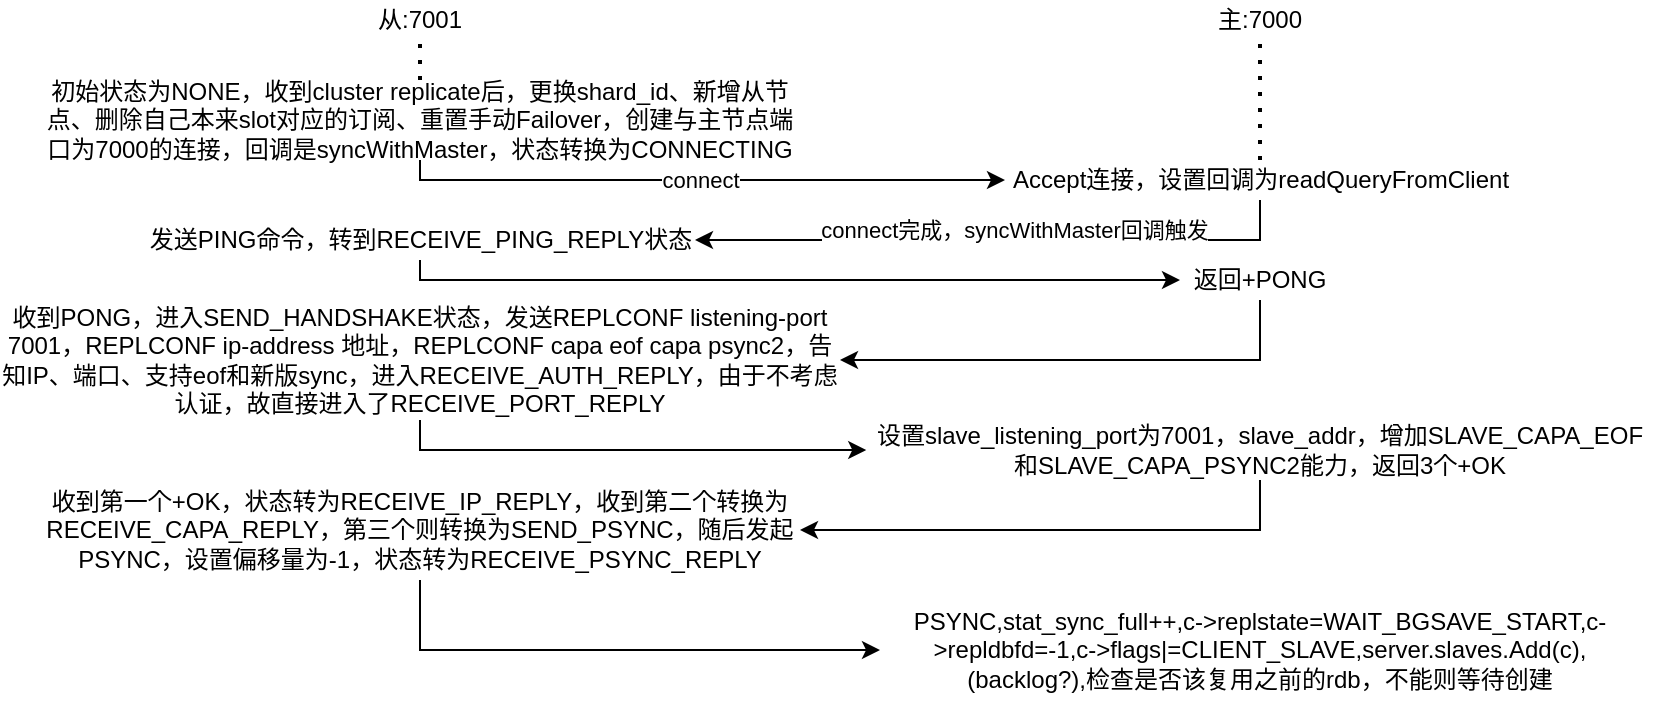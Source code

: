 <mxfile version="24.7.8">
  <diagram name="Page-1" id="2YBvvXClWsGukQMizWep">
    <mxGraphModel dx="1207" dy="691" grid="1" gridSize="10" guides="1" tooltips="1" connect="1" arrows="1" fold="1" page="1" pageScale="1" pageWidth="850" pageHeight="1100" math="0" shadow="0">
      <root>
        <mxCell id="0" />
        <mxCell id="1" parent="0" />
        <mxCell id="uTmtSbhfa73AENKRCiW3-1" value="从:7001" style="text;html=1;align=center;verticalAlign=middle;whiteSpace=wrap;rounded=0;" parent="1" vertex="1">
          <mxGeometry x="190" y="20" width="60" height="20" as="geometry" />
        </mxCell>
        <mxCell id="uTmtSbhfa73AENKRCiW3-2" value="主:7000" style="text;html=1;align=center;verticalAlign=middle;whiteSpace=wrap;rounded=0;" parent="1" vertex="1">
          <mxGeometry x="610" y="20" width="60" height="20" as="geometry" />
        </mxCell>
        <mxCell id="uTmtSbhfa73AENKRCiW3-7" style="edgeStyle=orthogonalEdgeStyle;rounded=0;orthogonalLoop=1;jettySize=auto;html=1;entryX=0;entryY=0.5;entryDx=0;entryDy=0;exitX=0.5;exitY=1;exitDx=0;exitDy=0;" parent="1" source="uTmtSbhfa73AENKRCiW3-3" target="uTmtSbhfa73AENKRCiW3-6" edge="1">
          <mxGeometry relative="1" as="geometry">
            <Array as="points">
              <mxPoint x="220" y="110" />
            </Array>
          </mxGeometry>
        </mxCell>
        <mxCell id="uTmtSbhfa73AENKRCiW3-8" value="connect" style="edgeLabel;html=1;align=center;verticalAlign=middle;resizable=0;points=[];" parent="uTmtSbhfa73AENKRCiW3-7" vertex="1" connectable="0">
          <mxGeometry x="-0.146" y="-1" relative="1" as="geometry">
            <mxPoint x="21" y="-1" as="offset" />
          </mxGeometry>
        </mxCell>
        <mxCell id="uTmtSbhfa73AENKRCiW3-3" value="初始状态为NONE，收到cluster replicate后，更换shard_id、新增从节点、删除自己本来slot对应的订阅、重置手动Failover，创建与主节点端口为7000的连接，回调是syncWithMaster，状态转换为CONNECTING" style="text;html=1;align=center;verticalAlign=middle;whiteSpace=wrap;rounded=0;" parent="1" vertex="1">
          <mxGeometry x="30" y="60" width="380" height="40" as="geometry" />
        </mxCell>
        <mxCell id="uTmtSbhfa73AENKRCiW3-11" style="edgeStyle=orthogonalEdgeStyle;rounded=0;orthogonalLoop=1;jettySize=auto;html=1;entryX=0;entryY=0.5;entryDx=0;entryDy=0;exitX=0.5;exitY=1;exitDx=0;exitDy=0;" parent="1" source="uTmtSbhfa73AENKRCiW3-5" target="uTmtSbhfa73AENKRCiW3-12" edge="1">
          <mxGeometry relative="1" as="geometry">
            <mxPoint x="640" y="270" as="targetPoint" />
            <Array as="points">
              <mxPoint x="220" y="160" />
              <mxPoint x="600" y="160" />
            </Array>
          </mxGeometry>
        </mxCell>
        <mxCell id="uTmtSbhfa73AENKRCiW3-5" value="发送PING命令，转到RECEIVE_PING_REPLY状态" style="text;html=1;align=center;verticalAlign=middle;whiteSpace=wrap;rounded=0;" parent="1" vertex="1">
          <mxGeometry x="82.5" y="130" width="275" height="20" as="geometry" />
        </mxCell>
        <mxCell id="uTmtSbhfa73AENKRCiW3-9" style="edgeStyle=orthogonalEdgeStyle;rounded=0;orthogonalLoop=1;jettySize=auto;html=1;exitX=0.5;exitY=1;exitDx=0;exitDy=0;entryX=1;entryY=0.5;entryDx=0;entryDy=0;" parent="1" source="uTmtSbhfa73AENKRCiW3-6" target="uTmtSbhfa73AENKRCiW3-5" edge="1">
          <mxGeometry relative="1" as="geometry">
            <Array as="points">
              <mxPoint x="640" y="140" />
            </Array>
          </mxGeometry>
        </mxCell>
        <mxCell id="uTmtSbhfa73AENKRCiW3-10" value="connect完成，syncWithMaster回调触发" style="edgeLabel;html=1;align=center;verticalAlign=middle;resizable=0;points=[];" parent="uTmtSbhfa73AENKRCiW3-9" vertex="1" connectable="0">
          <mxGeometry x="0.61" y="-1" relative="1" as="geometry">
            <mxPoint x="100" y="-4" as="offset" />
          </mxGeometry>
        </mxCell>
        <mxCell id="uTmtSbhfa73AENKRCiW3-6" value="Accept连接，设置回调为readQueryFromClient" style="text;html=1;align=center;verticalAlign=middle;whiteSpace=wrap;rounded=0;" parent="1" vertex="1">
          <mxGeometry x="512.5" y="100" width="255" height="20" as="geometry" />
        </mxCell>
        <mxCell id="ilX25yQ41fgXcGCMx8rG-4" style="edgeStyle=orthogonalEdgeStyle;rounded=0;orthogonalLoop=1;jettySize=auto;html=1;entryX=1;entryY=0.5;entryDx=0;entryDy=0;exitX=0.5;exitY=1;exitDx=0;exitDy=0;" edge="1" parent="1" source="uTmtSbhfa73AENKRCiW3-12" target="ilX25yQ41fgXcGCMx8rG-11">
          <mxGeometry relative="1" as="geometry">
            <mxPoint x="410" y="200" as="targetPoint" />
            <mxPoint x="705" y="180" as="sourcePoint" />
            <Array as="points">
              <mxPoint x="640" y="200" />
            </Array>
          </mxGeometry>
        </mxCell>
        <mxCell id="uTmtSbhfa73AENKRCiW3-12" value="返回+PONG" style="text;html=1;align=center;verticalAlign=middle;whiteSpace=wrap;rounded=0;" parent="1" vertex="1">
          <mxGeometry x="600" y="150" width="80" height="20" as="geometry" />
        </mxCell>
        <mxCell id="uTmtSbhfa73AENKRCiW3-14" value="" style="endArrow=none;dashed=1;html=1;dashPattern=1 3;strokeWidth=2;rounded=0;entryX=0.5;entryY=1;entryDx=0;entryDy=0;exitX=0.5;exitY=0;exitDx=0;exitDy=0;" parent="1" source="uTmtSbhfa73AENKRCiW3-3" target="uTmtSbhfa73AENKRCiW3-1" edge="1">
          <mxGeometry width="50" height="50" relative="1" as="geometry">
            <mxPoint x="390" y="330" as="sourcePoint" />
            <mxPoint x="440" y="280" as="targetPoint" />
          </mxGeometry>
        </mxCell>
        <mxCell id="uTmtSbhfa73AENKRCiW3-15" value="" style="endArrow=none;dashed=1;html=1;dashPattern=1 3;strokeWidth=2;rounded=0;entryX=0.5;entryY=1;entryDx=0;entryDy=0;exitX=0.5;exitY=0;exitDx=0;exitDy=0;" parent="1" source="uTmtSbhfa73AENKRCiW3-6" target="uTmtSbhfa73AENKRCiW3-2" edge="1">
          <mxGeometry width="50" height="50" relative="1" as="geometry">
            <mxPoint x="230" y="70" as="sourcePoint" />
            <mxPoint x="230" y="50" as="targetPoint" />
          </mxGeometry>
        </mxCell>
        <mxCell id="ilX25yQ41fgXcGCMx8rG-15" style="edgeStyle=orthogonalEdgeStyle;rounded=0;orthogonalLoop=1;jettySize=auto;html=1;entryX=1;entryY=0.5;entryDx=0;entryDy=0;exitX=0.5;exitY=1;exitDx=0;exitDy=0;" edge="1" parent="1" source="ilX25yQ41fgXcGCMx8rG-8" target="ilX25yQ41fgXcGCMx8rG-14">
          <mxGeometry relative="1" as="geometry">
            <mxPoint x="640" y="260" as="sourcePoint" />
            <Array as="points">
              <mxPoint x="640" y="285" />
              <mxPoint x="410" y="285" />
            </Array>
          </mxGeometry>
        </mxCell>
        <mxCell id="ilX25yQ41fgXcGCMx8rG-8" value="设置slave_listening_port为7001，slave_addr，增加SLAVE_CAPA_EOF和&lt;span style=&quot;background-color: initial; font-size: 12px;&quot;&gt;SLAVE_CAPA_PSYNC2&lt;/span&gt;能力，返回3个+OK" style="text;html=1;align=center;verticalAlign=middle;whiteSpace=wrap;rounded=0;" vertex="1" parent="1">
          <mxGeometry x="443.12" y="230" width="393.75" height="30" as="geometry" />
        </mxCell>
        <mxCell id="ilX25yQ41fgXcGCMx8rG-13" style="edgeStyle=orthogonalEdgeStyle;rounded=0;orthogonalLoop=1;jettySize=auto;html=1;entryX=0;entryY=0.5;entryDx=0;entryDy=0;" edge="1" parent="1" source="ilX25yQ41fgXcGCMx8rG-11" target="ilX25yQ41fgXcGCMx8rG-8">
          <mxGeometry relative="1" as="geometry">
            <mxPoint x="443.13" y="245" as="targetPoint" />
            <Array as="points">
              <mxPoint x="220" y="245" />
            </Array>
          </mxGeometry>
        </mxCell>
        <mxCell id="ilX25yQ41fgXcGCMx8rG-11" value="收到PONG，进入SEND_HANDSHAKE状态，发送REPLCONF listening-port 7001，REPLCONF ip-address 地址，REPLCONF capa eof capa psync2，告知IP、端口、支持eof和新版sync，进入RECEIVE_AUTH_REPLY，由于不考虑认证，故直接进入了RECEIVE_PORT_REPLY" style="text;html=1;align=center;verticalAlign=middle;whiteSpace=wrap;rounded=0;" vertex="1" parent="1">
          <mxGeometry x="10" y="170" width="420" height="60" as="geometry" />
        </mxCell>
        <mxCell id="ilX25yQ41fgXcGCMx8rG-16" style="edgeStyle=orthogonalEdgeStyle;rounded=0;orthogonalLoop=1;jettySize=auto;html=1;entryX=0;entryY=0.5;entryDx=0;entryDy=0;" edge="1" parent="1" source="ilX25yQ41fgXcGCMx8rG-14" target="ilX25yQ41fgXcGCMx8rG-17">
          <mxGeometry relative="1" as="geometry">
            <mxPoint x="380" y="360" as="targetPoint" />
            <Array as="points">
              <mxPoint x="220" y="345" />
            </Array>
          </mxGeometry>
        </mxCell>
        <mxCell id="ilX25yQ41fgXcGCMx8rG-14" value="收到第一个+OK，状态转为RECEIVE_IP_REPLY，收到第二个转换为RECEIVE_CAPA_REPLY，第三个则转换为SEND_PSYNC，随后发起PSYNC，设置偏移量为-1，状态转为RECEIVE_PSYNC_REPLY" style="text;html=1;align=center;verticalAlign=middle;whiteSpace=wrap;rounded=0;" vertex="1" parent="1">
          <mxGeometry x="30" y="260" width="380" height="50" as="geometry" />
        </mxCell>
        <mxCell id="ilX25yQ41fgXcGCMx8rG-17" value="PSYNC,stat_sync_full++,c-&amp;gt;replstate=WAIT_BGSAVE_START,c-&amp;gt;repldbfd=-1,c-&amp;gt;flags|=CLIENT_SLAVE,server.slaves.Add(c),(backlog?),检查是否该复用之前的rdb，不能则等待创建" style="text;html=1;align=center;verticalAlign=middle;whiteSpace=wrap;rounded=0;" vertex="1" parent="1">
          <mxGeometry x="450" y="320" width="380" height="50" as="geometry" />
        </mxCell>
      </root>
    </mxGraphModel>
  </diagram>
</mxfile>
